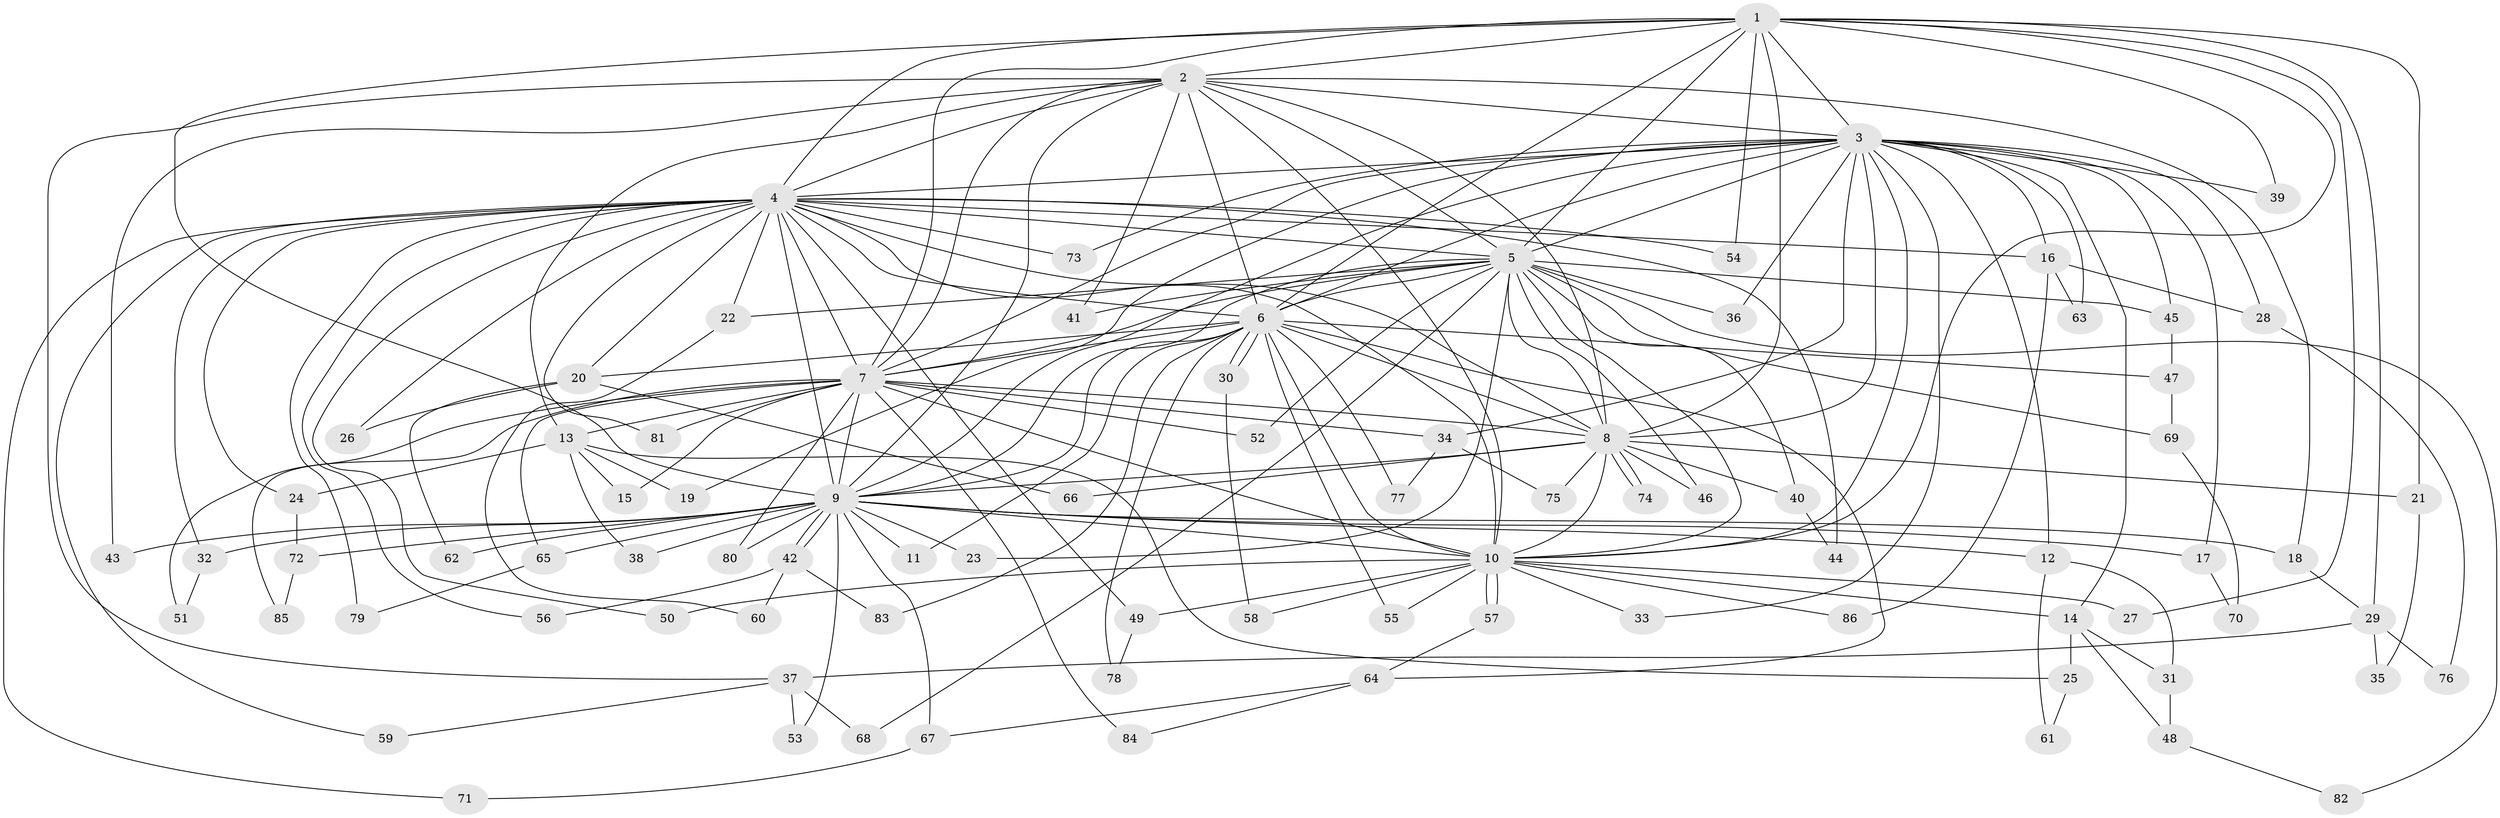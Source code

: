 // coarse degree distribution, {18: 0.03225806451612903, 24: 0.016129032258064516, 22: 0.016129032258064516, 16: 0.016129032258064516, 15: 0.016129032258064516, 21: 0.016129032258064516, 4: 0.03225806451612903, 6: 0.03225806451612903, 5: 0.0967741935483871, 3: 0.1935483870967742, 2: 0.5, 1: 0.03225806451612903}
// Generated by graph-tools (version 1.1) at 2025/41/03/06/25 10:41:36]
// undirected, 86 vertices, 197 edges
graph export_dot {
graph [start="1"]
  node [color=gray90,style=filled];
  1;
  2;
  3;
  4;
  5;
  6;
  7;
  8;
  9;
  10;
  11;
  12;
  13;
  14;
  15;
  16;
  17;
  18;
  19;
  20;
  21;
  22;
  23;
  24;
  25;
  26;
  27;
  28;
  29;
  30;
  31;
  32;
  33;
  34;
  35;
  36;
  37;
  38;
  39;
  40;
  41;
  42;
  43;
  44;
  45;
  46;
  47;
  48;
  49;
  50;
  51;
  52;
  53;
  54;
  55;
  56;
  57;
  58;
  59;
  60;
  61;
  62;
  63;
  64;
  65;
  66;
  67;
  68;
  69;
  70;
  71;
  72;
  73;
  74;
  75;
  76;
  77;
  78;
  79;
  80;
  81;
  82;
  83;
  84;
  85;
  86;
  1 -- 2;
  1 -- 3;
  1 -- 4;
  1 -- 5;
  1 -- 6;
  1 -- 7;
  1 -- 8;
  1 -- 9;
  1 -- 10;
  1 -- 21;
  1 -- 27;
  1 -- 29;
  1 -- 39;
  1 -- 54;
  2 -- 3;
  2 -- 4;
  2 -- 5;
  2 -- 6;
  2 -- 7;
  2 -- 8;
  2 -- 9;
  2 -- 10;
  2 -- 13;
  2 -- 18;
  2 -- 37;
  2 -- 41;
  2 -- 43;
  3 -- 4;
  3 -- 5;
  3 -- 6;
  3 -- 7;
  3 -- 8;
  3 -- 9;
  3 -- 10;
  3 -- 12;
  3 -- 14;
  3 -- 16;
  3 -- 17;
  3 -- 19;
  3 -- 28;
  3 -- 33;
  3 -- 34;
  3 -- 36;
  3 -- 39;
  3 -- 45;
  3 -- 63;
  3 -- 73;
  4 -- 5;
  4 -- 6;
  4 -- 7;
  4 -- 8;
  4 -- 9;
  4 -- 10;
  4 -- 16;
  4 -- 20;
  4 -- 22;
  4 -- 24;
  4 -- 26;
  4 -- 32;
  4 -- 44;
  4 -- 49;
  4 -- 50;
  4 -- 54;
  4 -- 56;
  4 -- 59;
  4 -- 71;
  4 -- 73;
  4 -- 79;
  4 -- 81;
  5 -- 6;
  5 -- 7;
  5 -- 8;
  5 -- 9;
  5 -- 10;
  5 -- 22;
  5 -- 23;
  5 -- 36;
  5 -- 40;
  5 -- 41;
  5 -- 45;
  5 -- 46;
  5 -- 52;
  5 -- 68;
  5 -- 69;
  5 -- 82;
  6 -- 7;
  6 -- 8;
  6 -- 9;
  6 -- 10;
  6 -- 11;
  6 -- 20;
  6 -- 30;
  6 -- 30;
  6 -- 47;
  6 -- 55;
  6 -- 64;
  6 -- 77;
  6 -- 78;
  6 -- 83;
  7 -- 8;
  7 -- 9;
  7 -- 10;
  7 -- 13;
  7 -- 15;
  7 -- 34;
  7 -- 51;
  7 -- 52;
  7 -- 65;
  7 -- 80;
  7 -- 81;
  7 -- 84;
  7 -- 85;
  8 -- 9;
  8 -- 10;
  8 -- 21;
  8 -- 40;
  8 -- 46;
  8 -- 66;
  8 -- 74;
  8 -- 74;
  8 -- 75;
  9 -- 10;
  9 -- 11;
  9 -- 12;
  9 -- 17;
  9 -- 18;
  9 -- 23;
  9 -- 32;
  9 -- 38;
  9 -- 42;
  9 -- 42;
  9 -- 43;
  9 -- 53;
  9 -- 62;
  9 -- 65;
  9 -- 67;
  9 -- 72;
  9 -- 80;
  10 -- 14;
  10 -- 27;
  10 -- 33;
  10 -- 49;
  10 -- 50;
  10 -- 55;
  10 -- 57;
  10 -- 57;
  10 -- 58;
  10 -- 86;
  12 -- 31;
  12 -- 61;
  13 -- 15;
  13 -- 19;
  13 -- 24;
  13 -- 25;
  13 -- 38;
  14 -- 25;
  14 -- 31;
  14 -- 48;
  16 -- 28;
  16 -- 63;
  16 -- 86;
  17 -- 70;
  18 -- 29;
  20 -- 26;
  20 -- 62;
  20 -- 66;
  21 -- 35;
  22 -- 60;
  24 -- 72;
  25 -- 61;
  28 -- 76;
  29 -- 35;
  29 -- 37;
  29 -- 76;
  30 -- 58;
  31 -- 48;
  32 -- 51;
  34 -- 75;
  34 -- 77;
  37 -- 53;
  37 -- 59;
  37 -- 68;
  40 -- 44;
  42 -- 56;
  42 -- 60;
  42 -- 83;
  45 -- 47;
  47 -- 69;
  48 -- 82;
  49 -- 78;
  57 -- 64;
  64 -- 67;
  64 -- 84;
  65 -- 79;
  67 -- 71;
  69 -- 70;
  72 -- 85;
}
